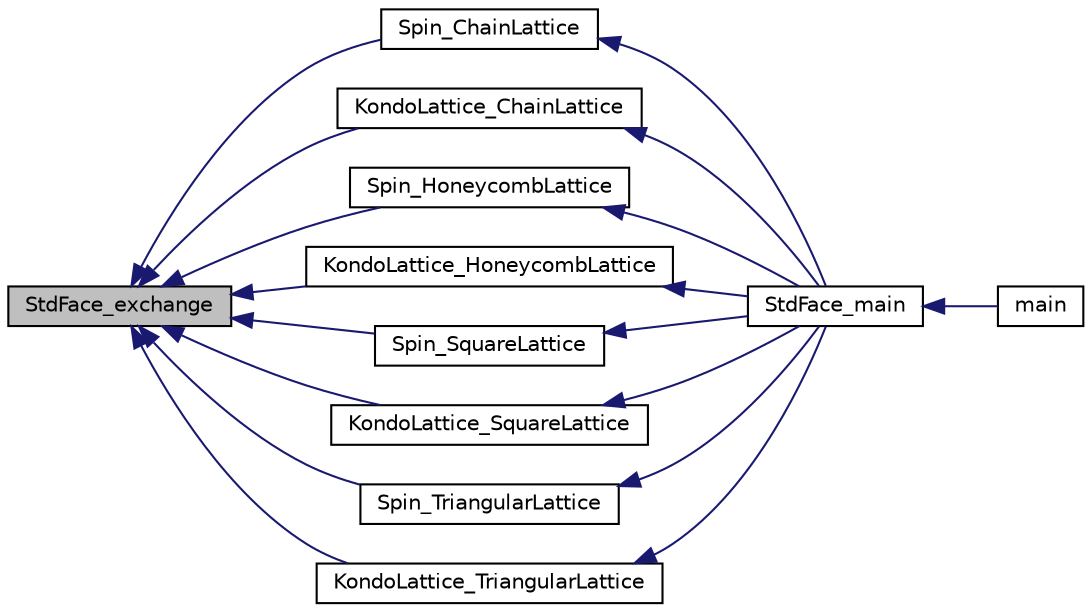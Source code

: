 digraph "StdFace_exchange"
{
 // INTERACTIVE_SVG=YES
  edge [fontname="Helvetica",fontsize="10",labelfontname="Helvetica",labelfontsize="10"];
  node [fontname="Helvetica",fontsize="10",shape=record];
  rankdir="LR";
  Node1 [label="StdFace_exchange",height=0.2,width=0.4,color="black", fillcolor="grey75", style="filled", fontcolor="black"];
  Node1 -> Node2 [dir="back",color="midnightblue",fontsize="10",style="solid",fontname="Helvetica"];
  Node2 [label="Spin_ChainLattice",height=0.2,width=0.4,color="black", fillcolor="white", style="filled",URL="$_std_face___model_util_8h.html#a248bebeb5959dc715f6eec08e776f18f"];
  Node2 -> Node3 [dir="back",color="midnightblue",fontsize="10",style="solid",fontname="Helvetica"];
  Node3 [label="StdFace_main",height=0.2,width=0.4,color="black", fillcolor="white", style="filled",URL="$_std_face__main_8c.html#ae55faf027f0fa2b17f99755b073ac171"];
  Node3 -> Node4 [dir="back",color="midnightblue",fontsize="10",style="solid",fontname="Helvetica"];
  Node4 [label="main",height=0.2,width=0.4,color="black", fillcolor="white", style="filled",URL="$_h_phi_main_8c.html#a0ddf1224851353fc92bfbff6f499fa97",tooltip="Main program for HPhi. "];
  Node1 -> Node5 [dir="back",color="midnightblue",fontsize="10",style="solid",fontname="Helvetica"];
  Node5 [label="KondoLattice_ChainLattice",height=0.2,width=0.4,color="black", fillcolor="white", style="filled",URL="$_std_face___model_util_8h.html#acda4c52a642917cba227ebccb21ff06a"];
  Node5 -> Node3 [dir="back",color="midnightblue",fontsize="10",style="solid",fontname="Helvetica"];
  Node1 -> Node6 [dir="back",color="midnightblue",fontsize="10",style="solid",fontname="Helvetica"];
  Node6 [label="Spin_HoneycombLattice",height=0.2,width=0.4,color="black", fillcolor="white", style="filled",URL="$_std_face___model_util_8h.html#a75002fc0f9bd1bdaa57a72fbf61d56e5"];
  Node6 -> Node3 [dir="back",color="midnightblue",fontsize="10",style="solid",fontname="Helvetica"];
  Node1 -> Node7 [dir="back",color="midnightblue",fontsize="10",style="solid",fontname="Helvetica"];
  Node7 [label="KondoLattice_HoneycombLattice",height=0.2,width=0.4,color="black", fillcolor="white", style="filled",URL="$_std_face___model_util_8h.html#adbcd0c55473597b4d4f2d814a25b2fcd"];
  Node7 -> Node3 [dir="back",color="midnightblue",fontsize="10",style="solid",fontname="Helvetica"];
  Node1 -> Node8 [dir="back",color="midnightblue",fontsize="10",style="solid",fontname="Helvetica"];
  Node8 [label="Spin_SquareLattice",height=0.2,width=0.4,color="black", fillcolor="white", style="filled",URL="$_std_face___model_util_8h.html#a81c580e0655f14514cb7fc1f2a7c7ab0"];
  Node8 -> Node3 [dir="back",color="midnightblue",fontsize="10",style="solid",fontname="Helvetica"];
  Node1 -> Node9 [dir="back",color="midnightblue",fontsize="10",style="solid",fontname="Helvetica"];
  Node9 [label="KondoLattice_SquareLattice",height=0.2,width=0.4,color="black", fillcolor="white", style="filled",URL="$_std_face___model_util_8h.html#aa9bab3549ff2e0724784e9e15d760af2"];
  Node9 -> Node3 [dir="back",color="midnightblue",fontsize="10",style="solid",fontname="Helvetica"];
  Node1 -> Node10 [dir="back",color="midnightblue",fontsize="10",style="solid",fontname="Helvetica"];
  Node10 [label="Spin_TriangularLattice",height=0.2,width=0.4,color="black", fillcolor="white", style="filled",URL="$_triangular_lattice_8c.html#a06964ed1f0ebe2107cf74e0af6cadebf"];
  Node10 -> Node3 [dir="back",color="midnightblue",fontsize="10",style="solid",fontname="Helvetica"];
  Node1 -> Node11 [dir="back",color="midnightblue",fontsize="10",style="solid",fontname="Helvetica"];
  Node11 [label="KondoLattice_TriangularLattice",height=0.2,width=0.4,color="black", fillcolor="white", style="filled",URL="$_triangular_lattice_8c.html#aa9fe3dfcffa4a9cbab4a60382ea1cd08"];
  Node11 -> Node3 [dir="back",color="midnightblue",fontsize="10",style="solid",fontname="Helvetica"];
}
